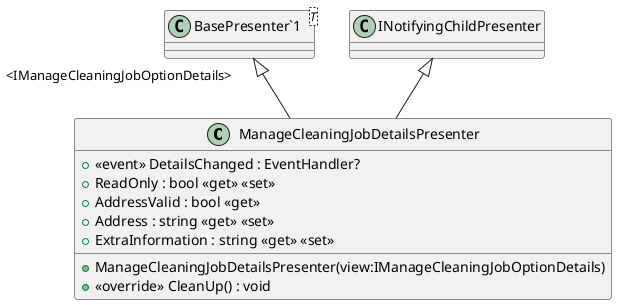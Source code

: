 @startuml
class ManageCleaningJobDetailsPresenter {
    +  <<event>> DetailsChanged : EventHandler? 
    + ManageCleaningJobDetailsPresenter(view:IManageCleaningJobOptionDetails)
    + ReadOnly : bool <<get>> <<set>>
    + AddressValid : bool <<get>>
    + Address : string <<get>> <<set>>
    + ExtraInformation : string <<get>> <<set>>
    + <<override>> CleanUp() : void
}
class "BasePresenter`1"<T> {
}
"BasePresenter`1" "<IManageCleaningJobOptionDetails>" <|-- ManageCleaningJobDetailsPresenter
INotifyingChildPresenter <|-- ManageCleaningJobDetailsPresenter
@enduml
